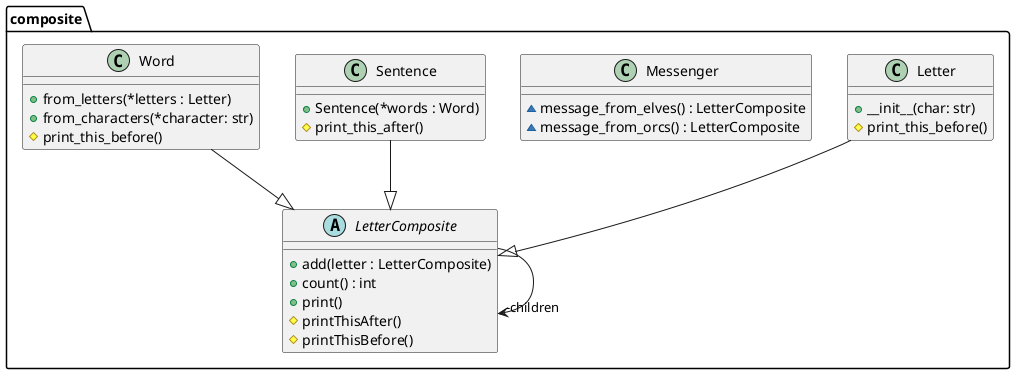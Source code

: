 @startuml

package composite {
  class Letter {
    + __init__(char: str)
    # print_this_before()
  }
  abstract class LetterComposite {
    + add(letter : LetterComposite)
    + count() : int
    + print()
    # printThisAfter()
    # printThisBefore()
  }
  class Messenger {
    ~ message_from_elves() : LetterComposite
    ~ message_from_orcs() : LetterComposite
  }
  class Sentence {
    + Sentence(*words : Word)
    # print_this_after()
  }
  class Word {
    + from_letters(*letters : Letter)
    + from_characters(*character: str)
    # print_this_before()
  }
}
LetterComposite -->  "-children" LetterComposite
Letter --|> LetterComposite
Sentence --|> LetterComposite
Word --|> LetterComposite
@enduml
